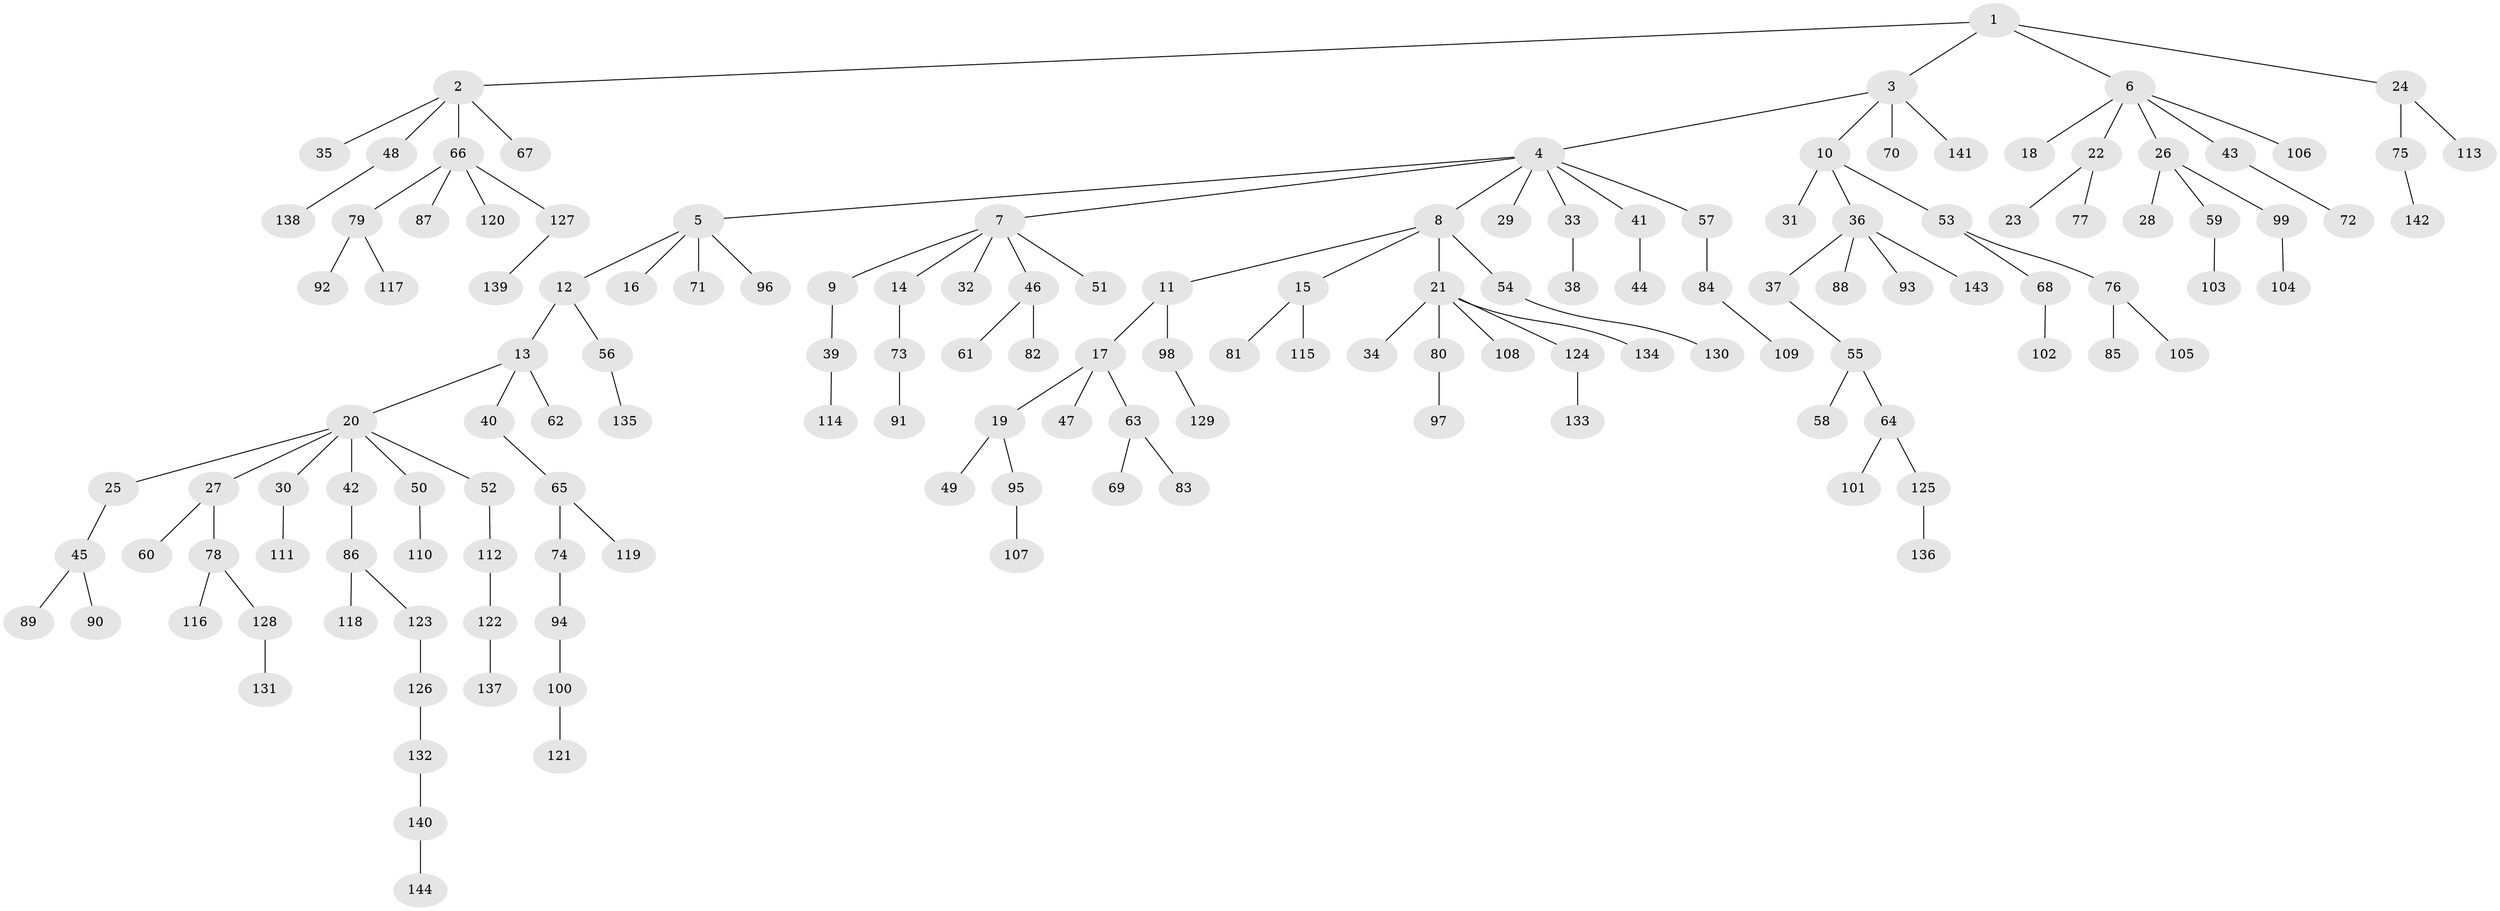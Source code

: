 // coarse degree distribution, {1: 0.7017543859649122, 2: 0.21052631578947367, 5: 0.017543859649122806, 18: 0.017543859649122806, 6: 0.017543859649122806, 11: 0.017543859649122806, 8: 0.017543859649122806}
// Generated by graph-tools (version 1.1) at 2025/56/03/04/25 21:56:43]
// undirected, 144 vertices, 143 edges
graph export_dot {
graph [start="1"]
  node [color=gray90,style=filled];
  1;
  2;
  3;
  4;
  5;
  6;
  7;
  8;
  9;
  10;
  11;
  12;
  13;
  14;
  15;
  16;
  17;
  18;
  19;
  20;
  21;
  22;
  23;
  24;
  25;
  26;
  27;
  28;
  29;
  30;
  31;
  32;
  33;
  34;
  35;
  36;
  37;
  38;
  39;
  40;
  41;
  42;
  43;
  44;
  45;
  46;
  47;
  48;
  49;
  50;
  51;
  52;
  53;
  54;
  55;
  56;
  57;
  58;
  59;
  60;
  61;
  62;
  63;
  64;
  65;
  66;
  67;
  68;
  69;
  70;
  71;
  72;
  73;
  74;
  75;
  76;
  77;
  78;
  79;
  80;
  81;
  82;
  83;
  84;
  85;
  86;
  87;
  88;
  89;
  90;
  91;
  92;
  93;
  94;
  95;
  96;
  97;
  98;
  99;
  100;
  101;
  102;
  103;
  104;
  105;
  106;
  107;
  108;
  109;
  110;
  111;
  112;
  113;
  114;
  115;
  116;
  117;
  118;
  119;
  120;
  121;
  122;
  123;
  124;
  125;
  126;
  127;
  128;
  129;
  130;
  131;
  132;
  133;
  134;
  135;
  136;
  137;
  138;
  139;
  140;
  141;
  142;
  143;
  144;
  1 -- 2;
  1 -- 3;
  1 -- 6;
  1 -- 24;
  2 -- 35;
  2 -- 48;
  2 -- 66;
  2 -- 67;
  3 -- 4;
  3 -- 10;
  3 -- 70;
  3 -- 141;
  4 -- 5;
  4 -- 7;
  4 -- 8;
  4 -- 29;
  4 -- 33;
  4 -- 41;
  4 -- 57;
  5 -- 12;
  5 -- 16;
  5 -- 71;
  5 -- 96;
  6 -- 18;
  6 -- 22;
  6 -- 26;
  6 -- 43;
  6 -- 106;
  7 -- 9;
  7 -- 14;
  7 -- 32;
  7 -- 46;
  7 -- 51;
  8 -- 11;
  8 -- 15;
  8 -- 21;
  8 -- 54;
  9 -- 39;
  10 -- 31;
  10 -- 36;
  10 -- 53;
  11 -- 17;
  11 -- 98;
  12 -- 13;
  12 -- 56;
  13 -- 20;
  13 -- 40;
  13 -- 62;
  14 -- 73;
  15 -- 81;
  15 -- 115;
  17 -- 19;
  17 -- 47;
  17 -- 63;
  19 -- 49;
  19 -- 95;
  20 -- 25;
  20 -- 27;
  20 -- 30;
  20 -- 42;
  20 -- 50;
  20 -- 52;
  21 -- 34;
  21 -- 80;
  21 -- 108;
  21 -- 124;
  21 -- 134;
  22 -- 23;
  22 -- 77;
  24 -- 75;
  24 -- 113;
  25 -- 45;
  26 -- 28;
  26 -- 59;
  26 -- 99;
  27 -- 60;
  27 -- 78;
  30 -- 111;
  33 -- 38;
  36 -- 37;
  36 -- 88;
  36 -- 93;
  36 -- 143;
  37 -- 55;
  39 -- 114;
  40 -- 65;
  41 -- 44;
  42 -- 86;
  43 -- 72;
  45 -- 89;
  45 -- 90;
  46 -- 61;
  46 -- 82;
  48 -- 138;
  50 -- 110;
  52 -- 112;
  53 -- 68;
  53 -- 76;
  54 -- 130;
  55 -- 58;
  55 -- 64;
  56 -- 135;
  57 -- 84;
  59 -- 103;
  63 -- 69;
  63 -- 83;
  64 -- 101;
  64 -- 125;
  65 -- 74;
  65 -- 119;
  66 -- 79;
  66 -- 87;
  66 -- 120;
  66 -- 127;
  68 -- 102;
  73 -- 91;
  74 -- 94;
  75 -- 142;
  76 -- 85;
  76 -- 105;
  78 -- 116;
  78 -- 128;
  79 -- 92;
  79 -- 117;
  80 -- 97;
  84 -- 109;
  86 -- 118;
  86 -- 123;
  94 -- 100;
  95 -- 107;
  98 -- 129;
  99 -- 104;
  100 -- 121;
  112 -- 122;
  122 -- 137;
  123 -- 126;
  124 -- 133;
  125 -- 136;
  126 -- 132;
  127 -- 139;
  128 -- 131;
  132 -- 140;
  140 -- 144;
}
